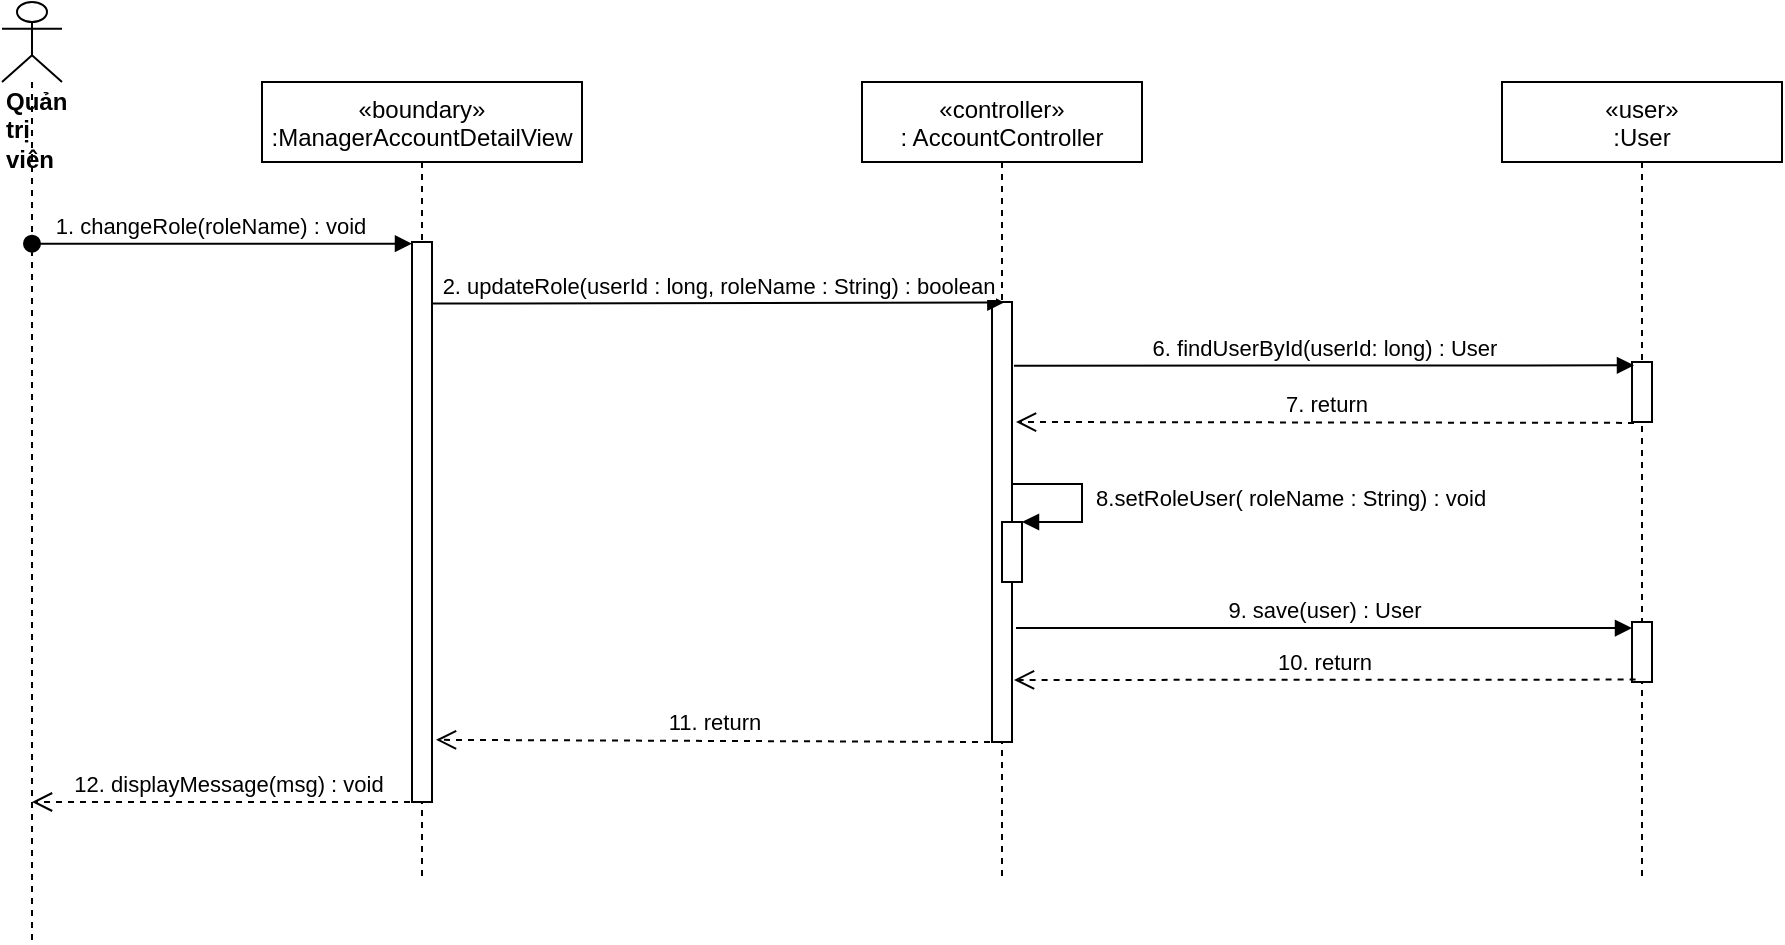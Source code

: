 <mxfile version="14.7.1" type="device"><diagram id="kgpKYQtTHZ0yAKxKKP6v" name="Page-1"><mxGraphModel dx="1108" dy="425" grid="1" gridSize="10" guides="1" tooltips="1" connect="1" arrows="1" fold="1" page="1" pageScale="1" pageWidth="850" pageHeight="1100" math="0" shadow="0"><root><mxCell id="0"/><mxCell id="1" parent="0"/><mxCell id="jk9_rW4U4wYlGhrvDDTP-3" value="«controller»&#10;: AccountController" style="shape=umlLifeline;perimeter=lifelinePerimeter;container=1;collapsible=0;recursiveResize=0;rounded=0;shadow=0;strokeWidth=1;" parent="1" vertex="1"><mxGeometry x="750" y="80" width="140" height="400" as="geometry"/></mxCell><mxCell id="jk9_rW4U4wYlGhrvDDTP-4" value="" style="points=[];perimeter=orthogonalPerimeter;rounded=0;shadow=0;strokeWidth=1;" parent="jk9_rW4U4wYlGhrvDDTP-3" vertex="1"><mxGeometry x="65" y="110" width="10" height="220" as="geometry"/></mxCell><mxCell id="jk9_rW4U4wYlGhrvDDTP-5" value="&lt;div&gt;&lt;b&gt;Quản trị viên&lt;/b&gt;&lt;/div&gt;" style="shape=umlLifeline;participant=umlActor;perimeter=lifelinePerimeter;whiteSpace=wrap;html=1;container=1;collapsible=0;recursiveResize=0;verticalAlign=top;spacingTop=36;outlineConnect=0;align=left;size=40;" parent="1" vertex="1"><mxGeometry x="320" y="40" width="30" height="470" as="geometry"/></mxCell><mxCell id="jk9_rW4U4wYlGhrvDDTP-6" value="1. changeRole(roleName) : void" style="verticalAlign=bottom;startArrow=oval;endArrow=block;startSize=8;shadow=0;strokeWidth=1;entryX=0;entryY=0.003;entryDx=0;entryDy=0;entryPerimeter=0;" parent="1" source="jk9_rW4U4wYlGhrvDDTP-5" target="jk9_rW4U4wYlGhrvDDTP-19" edge="1"><mxGeometry x="-0.06" relative="1" as="geometry"><mxPoint x="100" y="170" as="sourcePoint"/><mxPoint as="offset"/><mxPoint x="309.5" y="160.72" as="targetPoint"/></mxGeometry></mxCell><mxCell id="jk9_rW4U4wYlGhrvDDTP-9" value="2. updateRole(userId : long, roleName : String) : boolean" style="html=1;verticalAlign=bottom;endArrow=block;entryX=0.617;entryY=0.001;entryDx=0;entryDy=0;entryPerimeter=0;exitX=1;exitY=0.11;exitDx=0;exitDy=0;exitPerimeter=0;" parent="1" source="jk9_rW4U4wYlGhrvDDTP-19" target="jk9_rW4U4wYlGhrvDDTP-4" edge="1"><mxGeometry width="80" relative="1" as="geometry"><mxPoint x="550" y="190" as="sourcePoint"/><mxPoint x="500" y="210" as="targetPoint"/></mxGeometry></mxCell><mxCell id="jk9_rW4U4wYlGhrvDDTP-14" value="«user»&#10;:User" style="shape=umlLifeline;perimeter=lifelinePerimeter;container=1;collapsible=0;recursiveResize=0;rounded=0;shadow=0;strokeWidth=1;" parent="1" vertex="1"><mxGeometry x="1070" y="80" width="140" height="400" as="geometry"/></mxCell><mxCell id="jk9_rW4U4wYlGhrvDDTP-15" value="" style="points=[];perimeter=orthogonalPerimeter;rounded=0;shadow=0;strokeWidth=1;" parent="jk9_rW4U4wYlGhrvDDTP-14" vertex="1"><mxGeometry x="65" y="140" width="10" height="30" as="geometry"/></mxCell><mxCell id="jk9_rW4U4wYlGhrvDDTP-26" value="" style="html=1;points=[];perimeter=orthogonalPerimeter;" parent="jk9_rW4U4wYlGhrvDDTP-14" vertex="1"><mxGeometry x="65" y="270" width="10" height="30" as="geometry"/></mxCell><mxCell id="jk9_rW4U4wYlGhrvDDTP-16" value="6. findUserById(userId: long) : User" style="html=1;verticalAlign=bottom;endArrow=block;entryX=0.1;entryY=0.055;entryDx=0;entryDy=0;entryPerimeter=0;exitX=1.1;exitY=0.145;exitDx=0;exitDy=0;exitPerimeter=0;" parent="1" source="jk9_rW4U4wYlGhrvDDTP-4" target="jk9_rW4U4wYlGhrvDDTP-15" edge="1"><mxGeometry width="80" relative="1" as="geometry"><mxPoint x="1134.8" y="250.36" as="sourcePoint"/><mxPoint x="1010" y="239" as="targetPoint"/></mxGeometry></mxCell><mxCell id="jk9_rW4U4wYlGhrvDDTP-17" value="7. return" style="html=1;verticalAlign=bottom;endArrow=open;dashed=1;endSize=8;exitX=0.1;exitY=1.015;exitDx=0;exitDy=0;exitPerimeter=0;" parent="1" source="jk9_rW4U4wYlGhrvDDTP-15" edge="1"><mxGeometry relative="1" as="geometry"><mxPoint x="790" y="300" as="sourcePoint"/><mxPoint x="827" y="250" as="targetPoint"/></mxGeometry></mxCell><mxCell id="jk9_rW4U4wYlGhrvDDTP-18" value="«boundary»&#10;:ManagerAccountDetailView" style="shape=umlLifeline;perimeter=lifelinePerimeter;container=1;collapsible=0;recursiveResize=0;rounded=0;shadow=0;strokeWidth=1;" parent="1" vertex="1"><mxGeometry x="450" y="80" width="160" height="400" as="geometry"/></mxCell><mxCell id="jk9_rW4U4wYlGhrvDDTP-19" value="" style="points=[];perimeter=orthogonalPerimeter;rounded=0;shadow=0;strokeWidth=1;" parent="jk9_rW4U4wYlGhrvDDTP-18" vertex="1"><mxGeometry x="75" y="80" width="10" height="280" as="geometry"/></mxCell><mxCell id="jk9_rW4U4wYlGhrvDDTP-25" value="9. save(user) : User" style="html=1;verticalAlign=bottom;endArrow=block;exitX=1.2;exitY=0.741;exitDx=0;exitDy=0;exitPerimeter=0;" parent="1" source="jk9_rW4U4wYlGhrvDDTP-4" target="jk9_rW4U4wYlGhrvDDTP-26" edge="1"><mxGeometry width="80" relative="1" as="geometry"><mxPoint x="1134" y="372.9" as="sourcePoint"/><mxPoint x="1070" y="370" as="targetPoint"/></mxGeometry></mxCell><mxCell id="jk9_rW4U4wYlGhrvDDTP-27" value="10. return" style="html=1;verticalAlign=bottom;endArrow=open;dashed=1;endSize=8;exitX=0.18;exitY=0.96;exitDx=0;exitDy=0;exitPerimeter=0;entryX=1.1;entryY=0.859;entryDx=0;entryDy=0;entryPerimeter=0;" parent="1" source="jk9_rW4U4wYlGhrvDDTP-26" target="jk9_rW4U4wYlGhrvDDTP-4" edge="1"><mxGeometry relative="1" as="geometry"><mxPoint x="1070" y="370" as="sourcePoint"/><mxPoint x="1134.4" y="401.5" as="targetPoint"/></mxGeometry></mxCell><mxCell id="jk9_rW4U4wYlGhrvDDTP-28" value="" style="html=1;points=[];perimeter=orthogonalPerimeter;" parent="1" vertex="1"><mxGeometry x="820" y="300" width="10" height="30" as="geometry"/></mxCell><mxCell id="jk9_rW4U4wYlGhrvDDTP-29" value="&amp;nbsp;8.setRoleUser( roleName : String) : void" style="edgeStyle=orthogonalEdgeStyle;html=1;align=left;spacingLeft=2;endArrow=block;rounded=0;entryX=1;entryY=0;" parent="1" target="jk9_rW4U4wYlGhrvDDTP-28" edge="1"><mxGeometry relative="1" as="geometry"><mxPoint x="825" y="281" as="sourcePoint"/><Array as="points"><mxPoint x="860" y="281"/><mxPoint x="860" y="300"/></Array></mxGeometry></mxCell><mxCell id="hWSk0q09HO2-_Mctsgp5-1" value="11. return" style="html=1;verticalAlign=bottom;endArrow=open;dashed=1;endSize=8;entryX=1.2;entryY=0.889;entryDx=0;entryDy=0;entryPerimeter=0;exitX=-0.1;exitY=1;exitDx=0;exitDy=0;exitPerimeter=0;" edge="1" parent="1" source="jk9_rW4U4wYlGhrvDDTP-4" target="jk9_rW4U4wYlGhrvDDTP-19"><mxGeometry relative="1" as="geometry"><mxPoint x="850" y="320" as="sourcePoint"/><mxPoint x="770" y="320" as="targetPoint"/></mxGeometry></mxCell><mxCell id="hWSk0q09HO2-_Mctsgp5-2" value="12. displayMessage(msg) : void" style="html=1;verticalAlign=bottom;endArrow=open;dashed=1;endSize=8;exitX=0.5;exitY=1;exitDx=0;exitDy=0;exitPerimeter=0;" edge="1" parent="1" source="jk9_rW4U4wYlGhrvDDTP-19" target="jk9_rW4U4wYlGhrvDDTP-5"><mxGeometry relative="1" as="geometry"><mxPoint x="850" y="320" as="sourcePoint"/><mxPoint x="340" y="330" as="targetPoint"/></mxGeometry></mxCell></root></mxGraphModel></diagram></mxfile>